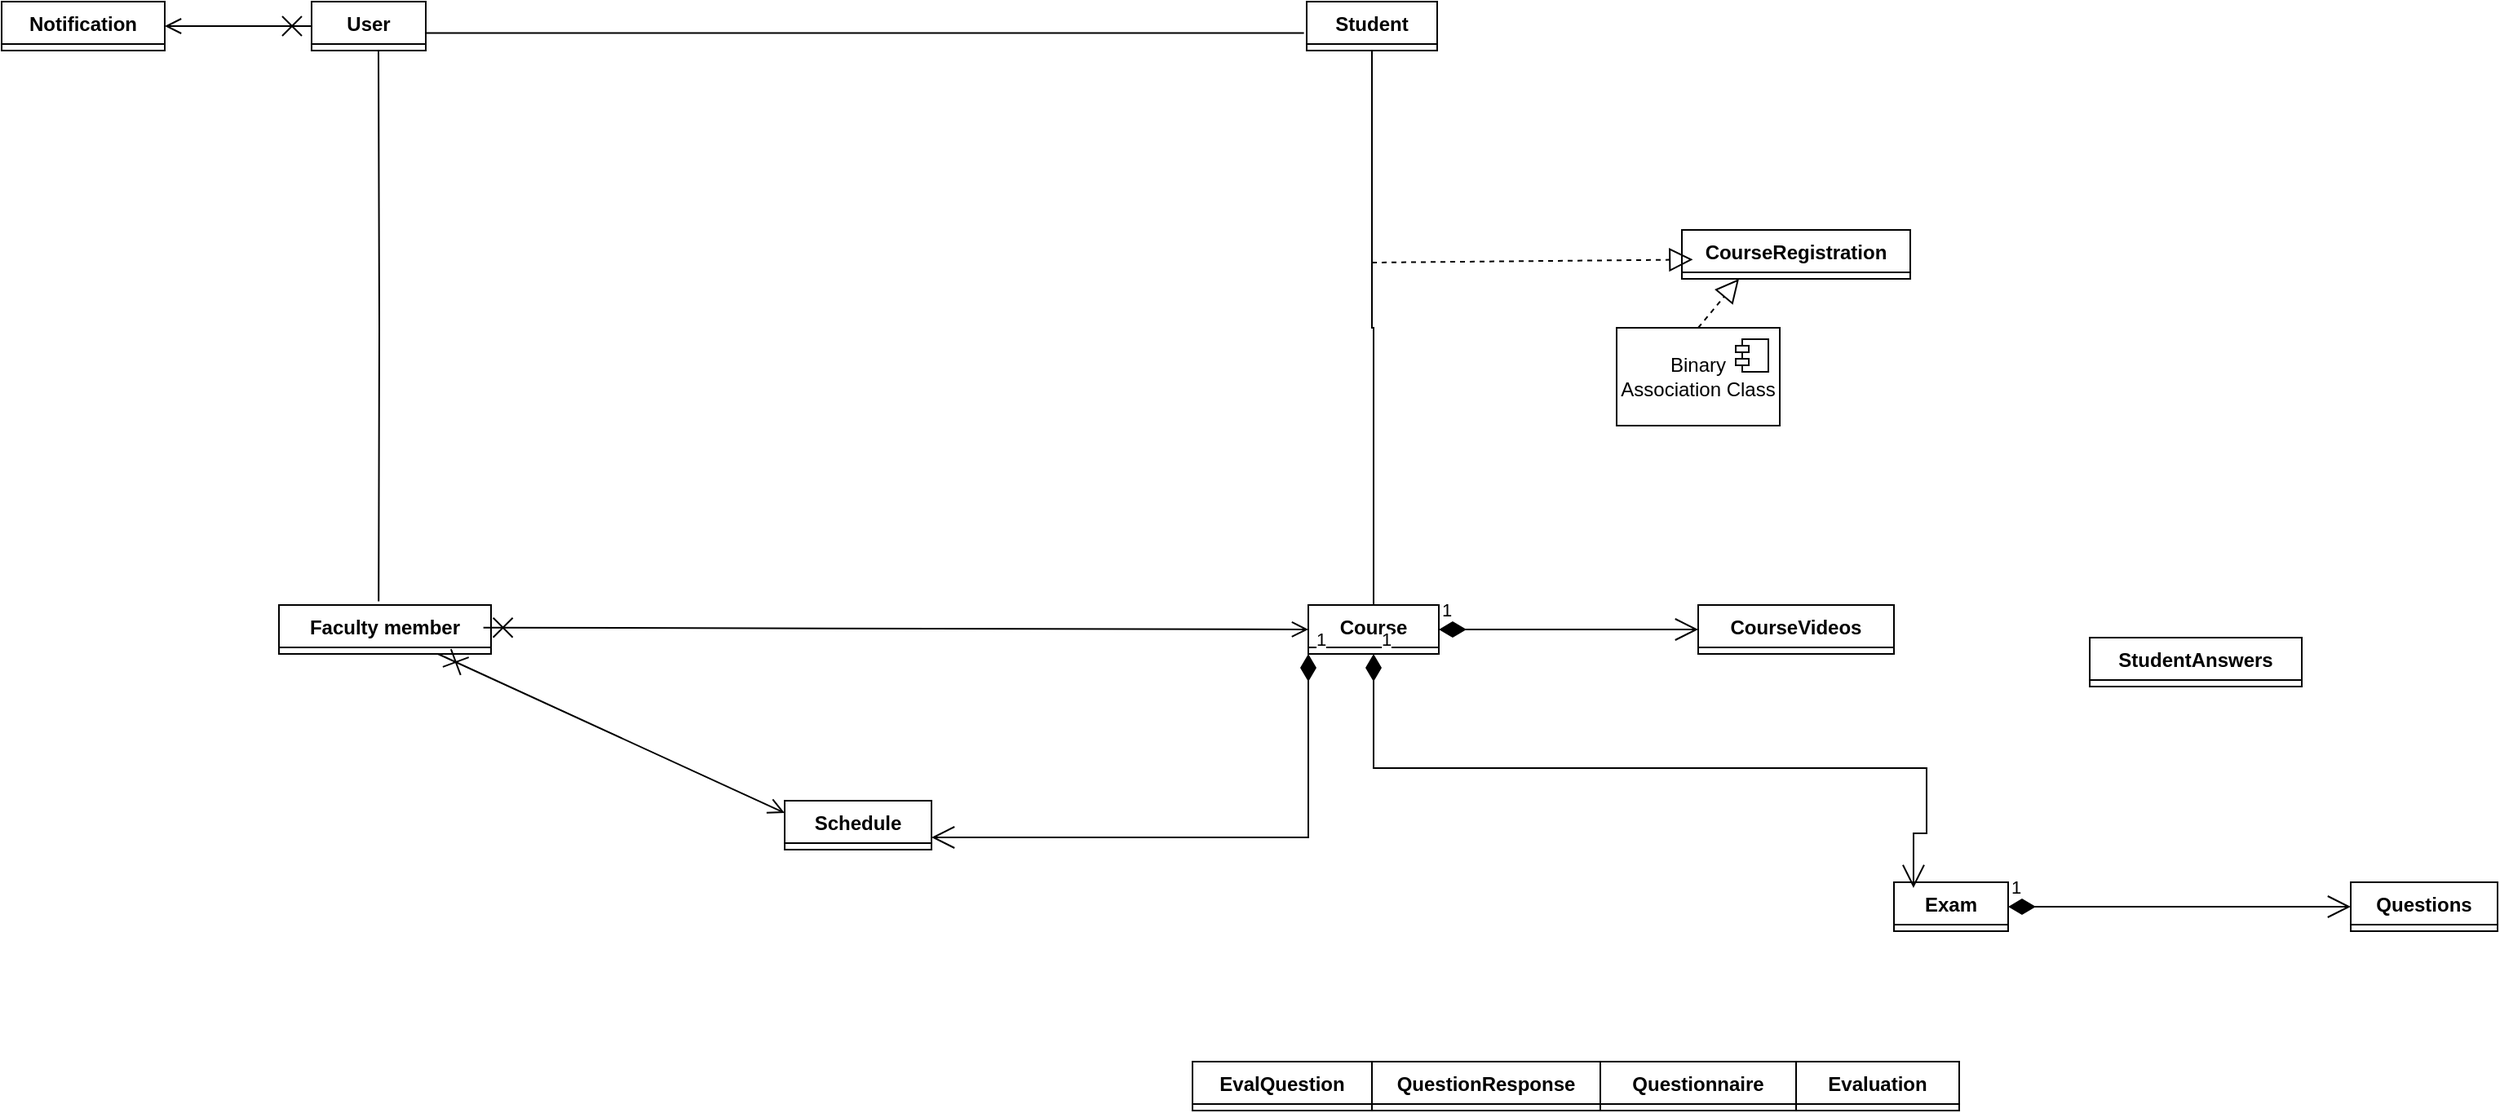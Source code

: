 <mxfile version="26.2.14">
  <diagram name="Page-1" id="9f46799a-70d6-7492-0946-bef42562c5a5">
    <mxGraphModel dx="1068" dy="478" grid="1" gridSize="10" guides="1" tooltips="1" connect="1" arrows="1" fold="1" page="1" pageScale="1" pageWidth="1100" pageHeight="850" background="none" math="0" shadow="0">
      <root>
        <mxCell id="0" />
        <mxCell id="1" parent="0" />
        <mxCell id="NtrmIHfhrDVlRuXKEvSe-1" value="User" style="swimlane;fontStyle=1;align=center;verticalAlign=top;childLayout=stackLayout;horizontal=1;startSize=26;horizontalStack=0;resizeParent=1;resizeParentMax=0;resizeLast=0;collapsible=1;marginBottom=0;whiteSpace=wrap;html=1;" vertex="1" collapsed="1" parent="1">
          <mxGeometry x="190" y="320" width="70" height="30" as="geometry">
            <mxRectangle x="190" y="220" width="160" height="34" as="alternateBounds" />
          </mxGeometry>
        </mxCell>
        <mxCell id="NtrmIHfhrDVlRuXKEvSe-3" value="" style="line;strokeWidth=1;fillColor=none;align=left;verticalAlign=middle;spacingTop=-1;spacingLeft=3;spacingRight=3;rotatable=0;labelPosition=right;points=[];portConstraint=eastwest;strokeColor=inherit;" vertex="1" parent="NtrmIHfhrDVlRuXKEvSe-1">
          <mxGeometry y="26" width="160" height="8" as="geometry" />
        </mxCell>
        <mxCell id="NtrmIHfhrDVlRuXKEvSe-5" value="Student" style="swimlane;fontStyle=1;align=center;verticalAlign=top;childLayout=stackLayout;horizontal=1;startSize=26;horizontalStack=0;resizeParent=1;resizeParentMax=0;resizeLast=0;collapsible=1;marginBottom=0;whiteSpace=wrap;html=1;" vertex="1" collapsed="1" parent="1">
          <mxGeometry x="800" y="320" width="80" height="30" as="geometry">
            <mxRectangle x="190" y="400" width="160" height="34" as="alternateBounds" />
          </mxGeometry>
        </mxCell>
        <mxCell id="NtrmIHfhrDVlRuXKEvSe-7" value="" style="line;strokeWidth=1;fillColor=none;align=left;verticalAlign=middle;spacingTop=-1;spacingLeft=3;spacingRight=3;rotatable=0;labelPosition=right;points=[];portConstraint=eastwest;strokeColor=inherit;" vertex="1" parent="NtrmIHfhrDVlRuXKEvSe-5">
          <mxGeometry y="26" width="160" height="8" as="geometry" />
        </mxCell>
        <mxCell id="NtrmIHfhrDVlRuXKEvSe-9" value="Faculty member" style="swimlane;fontStyle=1;align=center;verticalAlign=top;childLayout=stackLayout;horizontal=1;startSize=26;horizontalStack=0;resizeParent=1;resizeParentMax=0;resizeLast=0;collapsible=1;marginBottom=0;whiteSpace=wrap;html=1;" vertex="1" collapsed="1" parent="1">
          <mxGeometry x="170" y="690" width="130" height="30" as="geometry">
            <mxRectangle x="190" y="510" width="170" height="90" as="alternateBounds" />
          </mxGeometry>
        </mxCell>
        <mxCell id="NtrmIHfhrDVlRuXKEvSe-13" value="Course" style="swimlane;fontStyle=1;align=center;verticalAlign=top;childLayout=stackLayout;horizontal=1;startSize=26;horizontalStack=0;resizeParent=1;resizeParentMax=0;resizeLast=0;collapsible=1;marginBottom=0;whiteSpace=wrap;html=1;" vertex="1" collapsed="1" parent="1">
          <mxGeometry x="801" y="690" width="80" height="30" as="geometry">
            <mxRectangle x="450" y="380" width="160" height="34" as="alternateBounds" />
          </mxGeometry>
        </mxCell>
        <mxCell id="NtrmIHfhrDVlRuXKEvSe-15" value="" style="line;strokeWidth=1;fillColor=none;align=left;verticalAlign=middle;spacingTop=-1;spacingLeft=3;spacingRight=3;rotatable=0;labelPosition=right;points=[];portConstraint=eastwest;strokeColor=inherit;" vertex="1" parent="NtrmIHfhrDVlRuXKEvSe-13">
          <mxGeometry y="26" width="160" height="8" as="geometry" />
        </mxCell>
        <mxCell id="NtrmIHfhrDVlRuXKEvSe-86" value="1" style="endArrow=open;html=1;endSize=12;startArrow=diamondThin;startSize=14;startFill=1;edgeStyle=orthogonalEdgeStyle;align=left;verticalAlign=bottom;rounded=0;" edge="1" parent="NtrmIHfhrDVlRuXKEvSe-13">
          <mxGeometry x="-1" y="3" relative="1" as="geometry">
            <mxPoint x="69" y="20" as="sourcePoint" />
            <mxPoint x="229" y="20" as="targetPoint" />
          </mxGeometry>
        </mxCell>
        <mxCell id="NtrmIHfhrDVlRuXKEvSe-17" value="CourseRegistration" style="swimlane;fontStyle=1;align=center;verticalAlign=top;childLayout=stackLayout;horizontal=1;startSize=26;horizontalStack=0;resizeParent=1;resizeParentMax=0;resizeLast=0;collapsible=1;marginBottom=0;whiteSpace=wrap;html=1;" vertex="1" collapsed="1" parent="1">
          <mxGeometry x="1030" y="460" width="140" height="30" as="geometry">
            <mxRectangle x="448" y="530" width="160" height="20" as="alternateBounds" />
          </mxGeometry>
        </mxCell>
        <mxCell id="NtrmIHfhrDVlRuXKEvSe-21" value="Schedule" style="swimlane;fontStyle=1;align=center;verticalAlign=top;childLayout=stackLayout;horizontal=1;startSize=26;horizontalStack=0;resizeParent=1;resizeParentMax=0;resizeLast=0;collapsible=1;marginBottom=0;whiteSpace=wrap;html=1;" vertex="1" collapsed="1" parent="1">
          <mxGeometry x="480" y="810" width="90" height="30" as="geometry">
            <mxRectangle x="680" y="220" width="160" height="34" as="alternateBounds" />
          </mxGeometry>
        </mxCell>
        <mxCell id="NtrmIHfhrDVlRuXKEvSe-23" value="" style="line;strokeWidth=1;fillColor=none;align=left;verticalAlign=middle;spacingTop=-1;spacingLeft=3;spacingRight=3;rotatable=0;labelPosition=right;points=[];portConstraint=eastwest;strokeColor=inherit;" vertex="1" parent="NtrmIHfhrDVlRuXKEvSe-21">
          <mxGeometry y="26" width="160" height="8" as="geometry" />
        </mxCell>
        <mxCell id="NtrmIHfhrDVlRuXKEvSe-25" value="CourseVideos" style="swimlane;fontStyle=1;align=center;verticalAlign=top;childLayout=stackLayout;horizontal=1;startSize=26;horizontalStack=0;resizeParent=1;resizeParentMax=0;resizeLast=0;collapsible=1;marginBottom=0;whiteSpace=wrap;html=1;" vertex="1" collapsed="1" parent="1">
          <mxGeometry x="1040" y="690" width="120" height="30" as="geometry">
            <mxRectangle x="447" y="637" width="190" height="23" as="alternateBounds" />
          </mxGeometry>
        </mxCell>
        <mxCell id="NtrmIHfhrDVlRuXKEvSe-29" value="Exam" style="swimlane;fontStyle=1;align=center;verticalAlign=top;childLayout=stackLayout;horizontal=1;startSize=26;horizontalStack=0;resizeParent=1;resizeParentMax=0;resizeLast=0;collapsible=1;marginBottom=0;whiteSpace=wrap;html=1;" vertex="1" collapsed="1" parent="1">
          <mxGeometry x="1160" y="860" width="70" height="30" as="geometry">
            <mxRectangle x="682" y="380" width="160" height="34" as="alternateBounds" />
          </mxGeometry>
        </mxCell>
        <mxCell id="NtrmIHfhrDVlRuXKEvSe-31" value="" style="line;strokeWidth=1;fillColor=none;align=left;verticalAlign=middle;spacingTop=-1;spacingLeft=3;spacingRight=3;rotatable=0;labelPosition=right;points=[];portConstraint=eastwest;strokeColor=inherit;" vertex="1" parent="NtrmIHfhrDVlRuXKEvSe-29">
          <mxGeometry y="26" width="160" height="8" as="geometry" />
        </mxCell>
        <mxCell id="NtrmIHfhrDVlRuXKEvSe-33" value="Questions" style="swimlane;fontStyle=1;align=center;verticalAlign=top;childLayout=stackLayout;horizontal=1;startSize=26;horizontalStack=0;resizeParent=1;resizeParentMax=0;resizeLast=0;collapsible=1;marginBottom=0;whiteSpace=wrap;html=1;" vertex="1" collapsed="1" parent="1">
          <mxGeometry x="1440" y="860" width="90" height="30" as="geometry">
            <mxRectangle x="682" y="539" width="160" height="21" as="alternateBounds" />
          </mxGeometry>
        </mxCell>
        <mxCell id="NtrmIHfhrDVlRuXKEvSe-37" value="StudentAnswers" style="swimlane;fontStyle=1;align=center;verticalAlign=top;childLayout=stackLayout;horizontal=1;startSize=26;horizontalStack=0;resizeParent=1;resizeParentMax=0;resizeLast=0;collapsible=1;marginBottom=0;whiteSpace=wrap;html=1;" vertex="1" collapsed="1" parent="1">
          <mxGeometry x="1280" y="710" width="130" height="30" as="geometry">
            <mxRectangle x="683" y="686" width="160" height="24" as="alternateBounds" />
          </mxGeometry>
        </mxCell>
        <mxCell id="NtrmIHfhrDVlRuXKEvSe-41" value="Notification" style="swimlane;fontStyle=1;align=center;verticalAlign=top;childLayout=stackLayout;horizontal=1;startSize=26;horizontalStack=0;resizeParent=1;resizeParentMax=0;resizeLast=0;collapsible=1;marginBottom=0;whiteSpace=wrap;html=1;" vertex="1" collapsed="1" parent="1">
          <mxGeometry y="320" width="100" height="30" as="geometry">
            <mxRectangle x="450" y="220" width="160" height="34" as="alternateBounds" />
          </mxGeometry>
        </mxCell>
        <mxCell id="NtrmIHfhrDVlRuXKEvSe-43" value="" style="line;strokeWidth=1;fillColor=none;align=left;verticalAlign=middle;spacingTop=-1;spacingLeft=3;spacingRight=3;rotatable=0;labelPosition=right;points=[];portConstraint=eastwest;strokeColor=inherit;" vertex="1" parent="NtrmIHfhrDVlRuXKEvSe-41">
          <mxGeometry y="26" width="160" height="8" as="geometry" />
        </mxCell>
        <mxCell id="NtrmIHfhrDVlRuXKEvSe-45" value="Evaluation" style="swimlane;fontStyle=1;align=center;verticalAlign=top;childLayout=stackLayout;horizontal=1;startSize=26;horizontalStack=0;resizeParent=1;resizeParentMax=0;resizeLast=0;collapsible=1;marginBottom=0;whiteSpace=wrap;html=1;" vertex="1" collapsed="1" parent="1">
          <mxGeometry x="1100" y="970" width="100" height="30" as="geometry">
            <mxRectangle x="890" y="220" width="160" height="34" as="alternateBounds" />
          </mxGeometry>
        </mxCell>
        <mxCell id="NtrmIHfhrDVlRuXKEvSe-47" value="" style="line;strokeWidth=1;fillColor=none;align=left;verticalAlign=middle;spacingTop=-1;spacingLeft=3;spacingRight=3;rotatable=0;labelPosition=right;points=[];portConstraint=eastwest;strokeColor=inherit;" vertex="1" parent="NtrmIHfhrDVlRuXKEvSe-45">
          <mxGeometry y="26" width="160" height="8" as="geometry" />
        </mxCell>
        <mxCell id="NtrmIHfhrDVlRuXKEvSe-49" value="Questionnaire" style="swimlane;fontStyle=1;align=center;verticalAlign=top;childLayout=stackLayout;horizontal=1;startSize=26;horizontalStack=0;resizeParent=1;resizeParentMax=0;resizeLast=0;collapsible=1;marginBottom=0;whiteSpace=wrap;html=1;" vertex="1" collapsed="1" parent="1">
          <mxGeometry x="980" y="970" width="120" height="30" as="geometry">
            <mxRectangle x="890" y="394" width="160" height="34" as="alternateBounds" />
          </mxGeometry>
        </mxCell>
        <mxCell id="NtrmIHfhrDVlRuXKEvSe-51" value="" style="line;strokeWidth=1;fillColor=none;align=left;verticalAlign=middle;spacingTop=-1;spacingLeft=3;spacingRight=3;rotatable=0;labelPosition=right;points=[];portConstraint=eastwest;strokeColor=inherit;" vertex="1" parent="NtrmIHfhrDVlRuXKEvSe-49">
          <mxGeometry y="26" width="160" height="8" as="geometry" />
        </mxCell>
        <mxCell id="NtrmIHfhrDVlRuXKEvSe-53" value="EvalQuestion" style="swimlane;fontStyle=1;align=center;verticalAlign=top;childLayout=stackLayout;horizontal=1;startSize=26;horizontalStack=0;resizeParent=1;resizeParentMax=0;resizeLast=0;collapsible=1;marginBottom=0;whiteSpace=wrap;html=1;" vertex="1" collapsed="1" parent="1">
          <mxGeometry x="730" y="970" width="110" height="30" as="geometry">
            <mxRectangle x="890" y="539" width="160" height="34" as="alternateBounds" />
          </mxGeometry>
        </mxCell>
        <mxCell id="NtrmIHfhrDVlRuXKEvSe-55" value="" style="line;strokeWidth=1;fillColor=none;align=left;verticalAlign=middle;spacingTop=-1;spacingLeft=3;spacingRight=3;rotatable=0;labelPosition=right;points=[];portConstraint=eastwest;strokeColor=inherit;" vertex="1" parent="NtrmIHfhrDVlRuXKEvSe-53">
          <mxGeometry y="26" width="160" height="8" as="geometry" />
        </mxCell>
        <mxCell id="NtrmIHfhrDVlRuXKEvSe-57" value="QuestionResponse" style="swimlane;fontStyle=1;align=center;verticalAlign=top;childLayout=stackLayout;horizontal=1;startSize=26;horizontalStack=0;resizeParent=1;resizeParentMax=0;resizeLast=0;collapsible=1;marginBottom=0;whiteSpace=wrap;html=1;" vertex="1" collapsed="1" parent="1">
          <mxGeometry x="840" y="970" width="140" height="30" as="geometry">
            <mxRectangle x="890" y="686" width="160" height="24" as="alternateBounds" />
          </mxGeometry>
        </mxCell>
        <mxCell id="NtrmIHfhrDVlRuXKEvSe-62" value="" style="endArrow=none;html=1;edgeStyle=orthogonalEdgeStyle;rounded=0;entryX=-0.021;entryY=0.643;entryDx=0;entryDy=0;entryPerimeter=0;exitX=1.001;exitY=0.643;exitDx=0;exitDy=0;exitPerimeter=0;" edge="1" parent="1" source="NtrmIHfhrDVlRuXKEvSe-1" target="NtrmIHfhrDVlRuXKEvSe-5">
          <mxGeometry relative="1" as="geometry">
            <mxPoint x="270" y="340" as="sourcePoint" />
            <mxPoint x="380" y="340" as="targetPoint" />
          </mxGeometry>
        </mxCell>
        <mxCell id="NtrmIHfhrDVlRuXKEvSe-65" value="" style="endArrow=none;html=1;edgeStyle=orthogonalEdgeStyle;rounded=0;entryX=0.47;entryY=-0.075;entryDx=0;entryDy=0;entryPerimeter=0;" edge="1" parent="1" target="NtrmIHfhrDVlRuXKEvSe-9">
          <mxGeometry relative="1" as="geometry">
            <mxPoint x="231" y="350" as="sourcePoint" />
            <mxPoint x="250" y="480" as="targetPoint" />
          </mxGeometry>
        </mxCell>
        <mxCell id="NtrmIHfhrDVlRuXKEvSe-68" value="" style="endArrow=open;startArrow=cross;endFill=0;startFill=0;endSize=8;startSize=10;html=1;rounded=0;entryX=1;entryY=0.5;entryDx=0;entryDy=0;exitX=0;exitY=0.5;exitDx=0;exitDy=0;" edge="1" parent="1" source="NtrmIHfhrDVlRuXKEvSe-1" target="NtrmIHfhrDVlRuXKEvSe-41">
          <mxGeometry width="160" relative="1" as="geometry">
            <mxPoint x="170" y="380" as="sourcePoint" />
            <mxPoint x="170" y="340" as="targetPoint" />
          </mxGeometry>
        </mxCell>
        <mxCell id="NtrmIHfhrDVlRuXKEvSe-72" value="" style="endArrow=open;startArrow=cross;endFill=0;startFill=0;endSize=8;startSize=10;html=1;rounded=0;entryX=0;entryY=0.5;entryDx=0;entryDy=0;exitX=0.964;exitY=0.361;exitDx=0;exitDy=0;exitPerimeter=0;" edge="1" parent="1" target="NtrmIHfhrDVlRuXKEvSe-13">
          <mxGeometry width="160" relative="1" as="geometry">
            <mxPoint x="295.32" y="703.83" as="sourcePoint" />
            <mxPoint x="679.0" y="708" as="targetPoint" />
          </mxGeometry>
        </mxCell>
        <mxCell id="NtrmIHfhrDVlRuXKEvSe-79" value="" style="endArrow=none;html=1;edgeStyle=orthogonalEdgeStyle;rounded=0;exitX=0.5;exitY=1;exitDx=0;exitDy=0;entryX=0.5;entryY=0;entryDx=0;entryDy=0;" edge="1" parent="1" source="NtrmIHfhrDVlRuXKEvSe-5" target="NtrmIHfhrDVlRuXKEvSe-13">
          <mxGeometry relative="1" as="geometry">
            <mxPoint x="810" y="460" as="sourcePoint" />
            <mxPoint x="970" y="460" as="targetPoint" />
          </mxGeometry>
        </mxCell>
        <mxCell id="NtrmIHfhrDVlRuXKEvSe-82" value="" style="endArrow=block;dashed=1;endFill=0;endSize=12;html=1;rounded=0;entryX=0.048;entryY=0.606;entryDx=0;entryDy=0;entryPerimeter=0;" edge="1" parent="1" target="NtrmIHfhrDVlRuXKEvSe-17">
          <mxGeometry width="160" relative="1" as="geometry">
            <mxPoint x="840" y="480" as="sourcePoint" />
            <mxPoint x="990" y="480" as="targetPoint" />
          </mxGeometry>
        </mxCell>
        <mxCell id="NtrmIHfhrDVlRuXKEvSe-83" value="Binary Association Class" style="html=1;dropTarget=0;whiteSpace=wrap;" vertex="1" parent="1">
          <mxGeometry x="990" y="520" width="100" height="60" as="geometry" />
        </mxCell>
        <mxCell id="NtrmIHfhrDVlRuXKEvSe-84" value="" style="shape=module;jettyWidth=8;jettyHeight=4;" vertex="1" parent="NtrmIHfhrDVlRuXKEvSe-83">
          <mxGeometry x="1" width="20" height="20" relative="1" as="geometry">
            <mxPoint x="-27" y="7" as="offset" />
          </mxGeometry>
        </mxCell>
        <mxCell id="NtrmIHfhrDVlRuXKEvSe-85" value="" style="endArrow=block;dashed=1;endFill=0;endSize=12;html=1;rounded=0;exitX=0.5;exitY=0;exitDx=0;exitDy=0;entryX=0.25;entryY=1;entryDx=0;entryDy=0;" edge="1" parent="1" source="NtrmIHfhrDVlRuXKEvSe-83" target="NtrmIHfhrDVlRuXKEvSe-17">
          <mxGeometry width="160" relative="1" as="geometry">
            <mxPoint x="1030" y="560" as="sourcePoint" />
            <mxPoint x="1070" y="500" as="targetPoint" />
          </mxGeometry>
        </mxCell>
        <mxCell id="NtrmIHfhrDVlRuXKEvSe-87" value="1" style="endArrow=open;html=1;endSize=12;startArrow=diamondThin;startSize=14;startFill=1;edgeStyle=orthogonalEdgeStyle;align=left;verticalAlign=bottom;rounded=0;exitX=1;exitY=0.5;exitDx=0;exitDy=0;entryX=0;entryY=0.5;entryDx=0;entryDy=0;" edge="1" parent="1" source="NtrmIHfhrDVlRuXKEvSe-13" target="NtrmIHfhrDVlRuXKEvSe-25">
          <mxGeometry x="-1" y="3" relative="1" as="geometry">
            <mxPoint x="890" y="704.58" as="sourcePoint" />
            <mxPoint x="1020" y="705" as="targetPoint" />
          </mxGeometry>
        </mxCell>
        <mxCell id="NtrmIHfhrDVlRuXKEvSe-88" value="" style="endArrow=open;startArrow=cross;endFill=0;startFill=0;endSize=8;startSize=10;html=1;rounded=0;entryX=0;entryY=0.25;entryDx=0;entryDy=0;exitX=0.75;exitY=1;exitDx=0;exitDy=0;" edge="1" parent="1" source="NtrmIHfhrDVlRuXKEvSe-9" target="NtrmIHfhrDVlRuXKEvSe-21">
          <mxGeometry width="160" relative="1" as="geometry">
            <mxPoint x="280" y="730" as="sourcePoint" />
            <mxPoint x="450" y="790" as="targetPoint" />
          </mxGeometry>
        </mxCell>
        <mxCell id="NtrmIHfhrDVlRuXKEvSe-89" value="1" style="endArrow=open;html=1;endSize=12;startArrow=diamondThin;startSize=14;startFill=1;edgeStyle=orthogonalEdgeStyle;align=left;verticalAlign=bottom;rounded=0;entryX=1;entryY=0.75;entryDx=0;entryDy=0;exitX=0;exitY=1;exitDx=0;exitDy=0;" edge="1" parent="1" source="NtrmIHfhrDVlRuXKEvSe-13" target="NtrmIHfhrDVlRuXKEvSe-21">
          <mxGeometry x="-1" y="3" relative="1" as="geometry">
            <mxPoint x="700" y="800" as="sourcePoint" />
            <mxPoint x="860" y="800" as="targetPoint" />
          </mxGeometry>
        </mxCell>
        <mxCell id="NtrmIHfhrDVlRuXKEvSe-91" value="1" style="endArrow=open;html=1;endSize=12;startArrow=diamondThin;startSize=14;startFill=1;edgeStyle=orthogonalEdgeStyle;align=left;verticalAlign=bottom;rounded=0;exitX=0.5;exitY=1;exitDx=0;exitDy=0;entryX=0.171;entryY=0.117;entryDx=0;entryDy=0;entryPerimeter=0;" edge="1" parent="1" source="NtrmIHfhrDVlRuXKEvSe-13" target="NtrmIHfhrDVlRuXKEvSe-29">
          <mxGeometry x="-1" y="3" relative="1" as="geometry">
            <mxPoint x="880" y="770" as="sourcePoint" />
            <mxPoint x="1210" y="830" as="targetPoint" />
            <Array as="points">
              <mxPoint x="841" y="790" />
              <mxPoint x="1180" y="790" />
              <mxPoint x="1180" y="830" />
              <mxPoint x="1172" y="830" />
            </Array>
          </mxGeometry>
        </mxCell>
        <mxCell id="NtrmIHfhrDVlRuXKEvSe-92" value="1" style="endArrow=open;html=1;endSize=12;startArrow=diamondThin;startSize=14;startFill=1;edgeStyle=orthogonalEdgeStyle;align=left;verticalAlign=bottom;rounded=0;exitX=1;exitY=0.5;exitDx=0;exitDy=0;entryX=0;entryY=0.5;entryDx=0;entryDy=0;" edge="1" parent="1" source="NtrmIHfhrDVlRuXKEvSe-29" target="NtrmIHfhrDVlRuXKEvSe-33">
          <mxGeometry x="-1" y="3" relative="1" as="geometry">
            <mxPoint x="1250" y="874.58" as="sourcePoint" />
            <mxPoint x="1410" y="874.58" as="targetPoint" />
          </mxGeometry>
        </mxCell>
      </root>
    </mxGraphModel>
  </diagram>
</mxfile>
